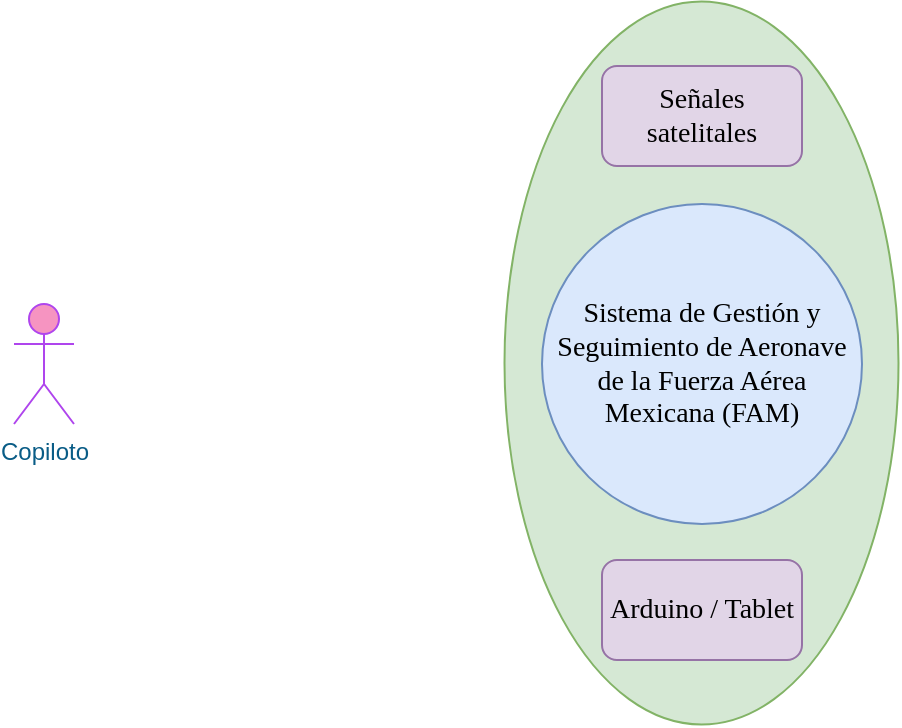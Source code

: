 <mxfile version="14.6.0" type="github">
  <diagram id="GveNMg5q78UsmyiGZh5K" name="Page-1">
    <mxGraphModel dx="1062" dy="584" grid="1" gridSize="10" guides="1" tooltips="1" connect="1" arrows="1" fold="1" page="1" pageScale="1" pageWidth="827" pageHeight="1169" math="0" shadow="0">
      <root>
        <mxCell id="0" />
        <mxCell id="1" parent="0" />
        <mxCell id="FUtJq2U_WDQREWEvUmUn-2" value="" style="ellipse;whiteSpace=wrap;html=1;rounded=0;sketch=0;fontFamily=Tahoma;fontSize=14;strokeColor=#82b366;fillColor=#d5e8d4;rotation=90;" vertex="1" parent="1">
          <mxGeometry x="233" y="486" width="361.5" height="197" as="geometry" />
        </mxCell>
        <mxCell id="1YIWR8wUZ5SWNWeQob_Y-1" value="Copiloto" style="shape=umlActor;verticalLabelPosition=bottom;verticalAlign=top;html=1;fillColor=#F694C1;strokeColor=#AF45ED;fontColor=#095C86;" parent="1" vertex="1">
          <mxGeometry x="70" y="555" width="30" height="60" as="geometry" />
        </mxCell>
        <mxCell id="FUtJq2U_WDQREWEvUmUn-1" value="Sistema de Gestión y Seguimiento de Aeronave de la Fuerza Aérea Mexicana (FAM)" style="ellipse;rounded=0;sketch=0;strokeColor=#6c8ebf;fillColor=#dae8fc;rotation=90;verticalAlign=middle;horizontal=0;fontStyle=0;fontSize=14;fontFamily=Tahoma;align=center;whiteSpace=wrap;" vertex="1" parent="1">
          <mxGeometry x="334" y="505" width="160" height="160" as="geometry" />
        </mxCell>
        <mxCell id="FUtJq2U_WDQREWEvUmUn-3" value="Señales satelitales" style="rounded=1;whiteSpace=wrap;html=1;sketch=0;fontFamily=Tahoma;fontSize=14;strokeColor=#9673a6;fillColor=#e1d5e7;align=center;" vertex="1" parent="1">
          <mxGeometry x="364" y="436" width="100" height="50" as="geometry" />
        </mxCell>
        <mxCell id="FUtJq2U_WDQREWEvUmUn-4" value="Arduino / Tablet" style="rounded=1;whiteSpace=wrap;html=1;sketch=0;fontFamily=Tahoma;fontSize=14;strokeColor=#9673a6;fillColor=#e1d5e7;align=center;" vertex="1" parent="1">
          <mxGeometry x="364" y="683" width="100" height="50" as="geometry" />
        </mxCell>
      </root>
    </mxGraphModel>
  </diagram>
</mxfile>
